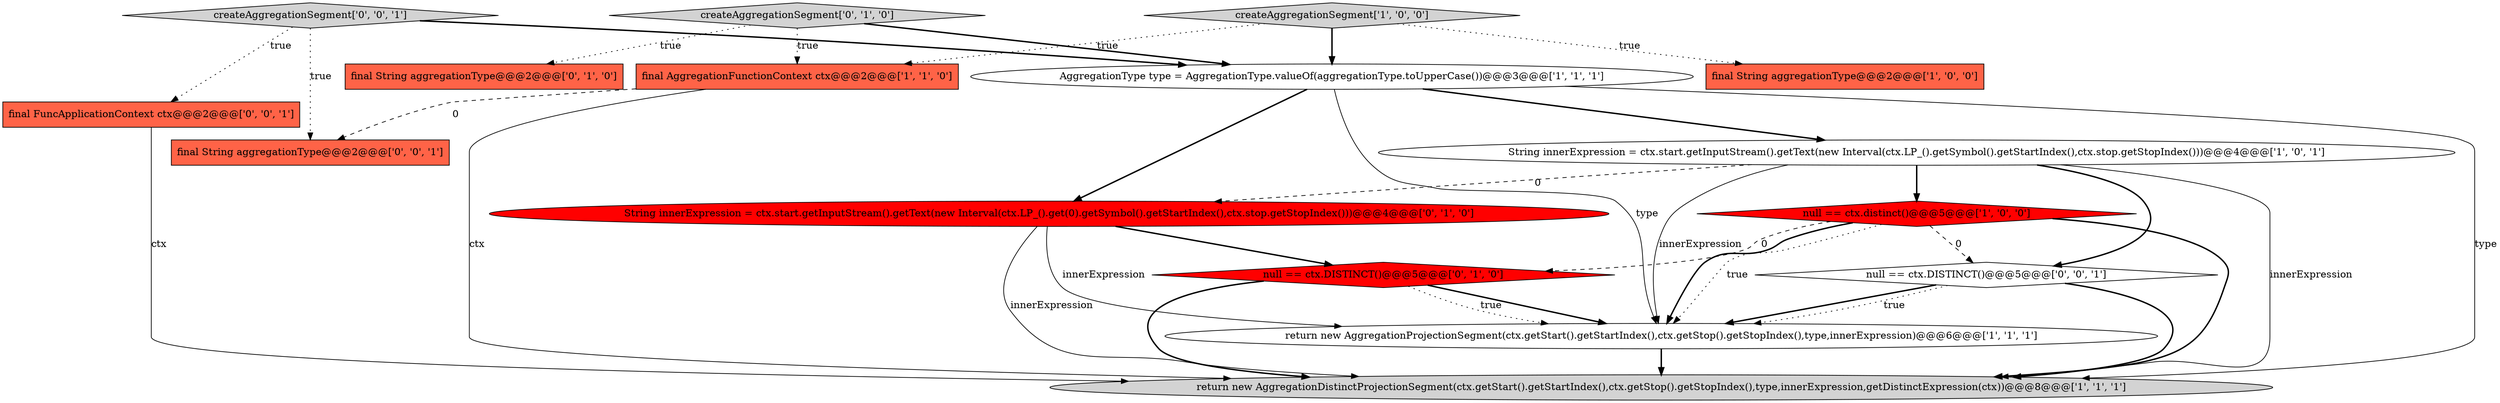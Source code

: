 digraph {
5 [style = filled, label = "AggregationType type = AggregationType.valueOf(aggregationType.toUpperCase())@@@3@@@['1', '1', '1']", fillcolor = white, shape = ellipse image = "AAA0AAABBB1BBB"];
15 [style = filled, label = "final String aggregationType@@@2@@@['0', '0', '1']", fillcolor = tomato, shape = box image = "AAA0AAABBB3BBB"];
14 [style = filled, label = "final FuncApplicationContext ctx@@@2@@@['0', '0', '1']", fillcolor = tomato, shape = box image = "AAA0AAABBB3BBB"];
10 [style = filled, label = "String innerExpression = ctx.start.getInputStream().getText(new Interval(ctx.LP_().get(0).getSymbol().getStartIndex(),ctx.stop.getStopIndex()))@@@4@@@['0', '1', '0']", fillcolor = red, shape = ellipse image = "AAA1AAABBB2BBB"];
0 [style = filled, label = "null == ctx.distinct()@@@5@@@['1', '0', '0']", fillcolor = red, shape = diamond image = "AAA1AAABBB1BBB"];
4 [style = filled, label = "final AggregationFunctionContext ctx@@@2@@@['1', '1', '0']", fillcolor = tomato, shape = box image = "AAA0AAABBB1BBB"];
9 [style = filled, label = "createAggregationSegment['0', '1', '0']", fillcolor = lightgray, shape = diamond image = "AAA0AAABBB2BBB"];
2 [style = filled, label = "String innerExpression = ctx.start.getInputStream().getText(new Interval(ctx.LP_().getSymbol().getStartIndex(),ctx.stop.getStopIndex()))@@@4@@@['1', '0', '1']", fillcolor = white, shape = ellipse image = "AAA0AAABBB1BBB"];
6 [style = filled, label = "return new AggregationProjectionSegment(ctx.getStart().getStartIndex(),ctx.getStop().getStopIndex(),type,innerExpression)@@@6@@@['1', '1', '1']", fillcolor = white, shape = ellipse image = "AAA0AAABBB1BBB"];
12 [style = filled, label = "null == ctx.DISTINCT()@@@5@@@['0', '0', '1']", fillcolor = white, shape = diamond image = "AAA0AAABBB3BBB"];
7 [style = filled, label = "createAggregationSegment['1', '0', '0']", fillcolor = lightgray, shape = diamond image = "AAA0AAABBB1BBB"];
13 [style = filled, label = "createAggregationSegment['0', '0', '1']", fillcolor = lightgray, shape = diamond image = "AAA0AAABBB3BBB"];
3 [style = filled, label = "final String aggregationType@@@2@@@['1', '0', '0']", fillcolor = tomato, shape = box image = "AAA0AAABBB1BBB"];
8 [style = filled, label = "final String aggregationType@@@2@@@['0', '1', '0']", fillcolor = tomato, shape = box image = "AAA0AAABBB2BBB"];
11 [style = filled, label = "null == ctx.DISTINCT()@@@5@@@['0', '1', '0']", fillcolor = red, shape = diamond image = "AAA1AAABBB2BBB"];
1 [style = filled, label = "return new AggregationDistinctProjectionSegment(ctx.getStart().getStartIndex(),ctx.getStop().getStopIndex(),type,innerExpression,getDistinctExpression(ctx))@@@8@@@['1', '1', '1']", fillcolor = lightgray, shape = ellipse image = "AAA0AAABBB1BBB"];
5->10 [style = bold, label=""];
14->1 [style = solid, label="ctx"];
0->6 [style = bold, label=""];
11->1 [style = bold, label=""];
10->1 [style = solid, label="innerExpression"];
4->1 [style = solid, label="ctx"];
11->6 [style = bold, label=""];
0->11 [style = dashed, label="0"];
0->12 [style = dashed, label="0"];
5->1 [style = solid, label="type"];
12->6 [style = bold, label=""];
12->1 [style = bold, label=""];
0->6 [style = dotted, label="true"];
2->12 [style = bold, label=""];
2->10 [style = dashed, label="0"];
9->8 [style = dotted, label="true"];
6->1 [style = bold, label=""];
5->2 [style = bold, label=""];
7->5 [style = bold, label=""];
2->0 [style = bold, label=""];
12->6 [style = dotted, label="true"];
7->3 [style = dotted, label="true"];
11->6 [style = dotted, label="true"];
0->1 [style = bold, label=""];
4->15 [style = dashed, label="0"];
5->6 [style = solid, label="type"];
7->4 [style = dotted, label="true"];
13->5 [style = bold, label=""];
9->5 [style = bold, label=""];
9->4 [style = dotted, label="true"];
13->15 [style = dotted, label="true"];
2->6 [style = solid, label="innerExpression"];
2->1 [style = solid, label="innerExpression"];
13->14 [style = dotted, label="true"];
10->6 [style = solid, label="innerExpression"];
10->11 [style = bold, label=""];
}
